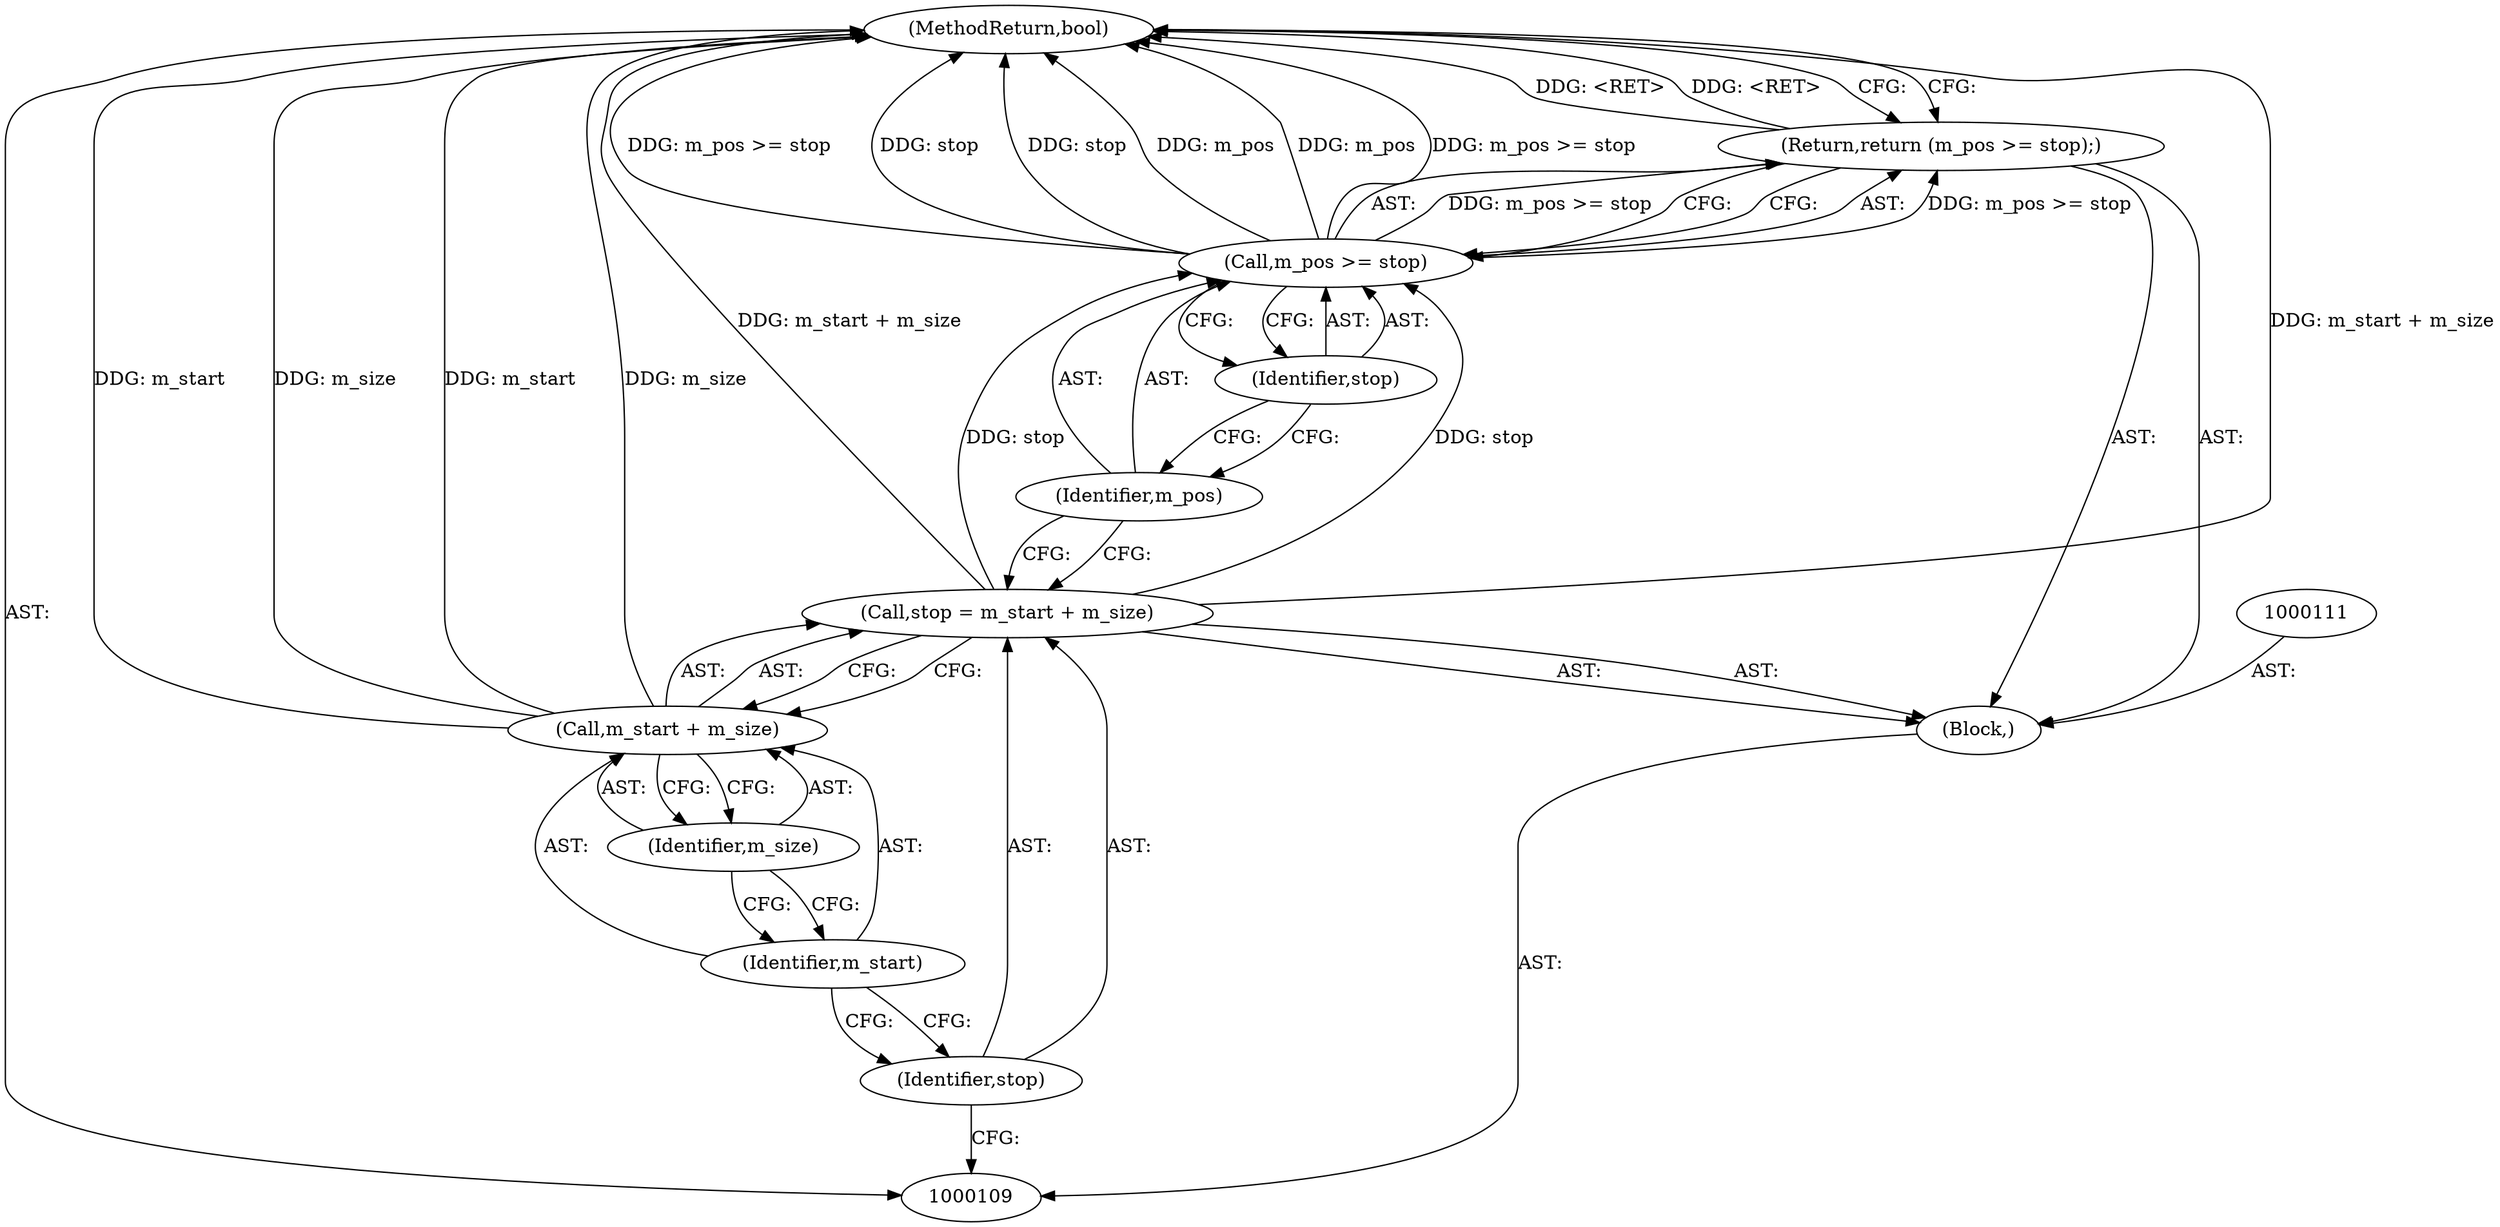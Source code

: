 digraph "0_Android_04839626ed859623901ebd3a5fd483982186b59d_225" {
"1000121" [label="(MethodReturn,bool)"];
"1000110" [label="(Block,)"];
"1000112" [label="(Call,stop = m_start + m_size)"];
"1000113" [label="(Identifier,stop)"];
"1000114" [label="(Call,m_start + m_size)"];
"1000115" [label="(Identifier,m_start)"];
"1000116" [label="(Identifier,m_size)"];
"1000118" [label="(Call,m_pos >= stop)"];
"1000119" [label="(Identifier,m_pos)"];
"1000120" [label="(Identifier,stop)"];
"1000117" [label="(Return,return (m_pos >= stop);)"];
"1000121" -> "1000109"  [label="AST: "];
"1000121" -> "1000117"  [label="CFG: "];
"1000117" -> "1000121"  [label="DDG: <RET>"];
"1000112" -> "1000121"  [label="DDG: m_start + m_size"];
"1000114" -> "1000121"  [label="DDG: m_start"];
"1000114" -> "1000121"  [label="DDG: m_size"];
"1000118" -> "1000121"  [label="DDG: m_pos >= stop"];
"1000118" -> "1000121"  [label="DDG: stop"];
"1000118" -> "1000121"  [label="DDG: m_pos"];
"1000110" -> "1000109"  [label="AST: "];
"1000111" -> "1000110"  [label="AST: "];
"1000112" -> "1000110"  [label="AST: "];
"1000117" -> "1000110"  [label="AST: "];
"1000112" -> "1000110"  [label="AST: "];
"1000112" -> "1000114"  [label="CFG: "];
"1000113" -> "1000112"  [label="AST: "];
"1000114" -> "1000112"  [label="AST: "];
"1000119" -> "1000112"  [label="CFG: "];
"1000112" -> "1000121"  [label="DDG: m_start + m_size"];
"1000112" -> "1000118"  [label="DDG: stop"];
"1000113" -> "1000112"  [label="AST: "];
"1000113" -> "1000109"  [label="CFG: "];
"1000115" -> "1000113"  [label="CFG: "];
"1000114" -> "1000112"  [label="AST: "];
"1000114" -> "1000116"  [label="CFG: "];
"1000115" -> "1000114"  [label="AST: "];
"1000116" -> "1000114"  [label="AST: "];
"1000112" -> "1000114"  [label="CFG: "];
"1000114" -> "1000121"  [label="DDG: m_start"];
"1000114" -> "1000121"  [label="DDG: m_size"];
"1000115" -> "1000114"  [label="AST: "];
"1000115" -> "1000113"  [label="CFG: "];
"1000116" -> "1000115"  [label="CFG: "];
"1000116" -> "1000114"  [label="AST: "];
"1000116" -> "1000115"  [label="CFG: "];
"1000114" -> "1000116"  [label="CFG: "];
"1000118" -> "1000117"  [label="AST: "];
"1000118" -> "1000120"  [label="CFG: "];
"1000119" -> "1000118"  [label="AST: "];
"1000120" -> "1000118"  [label="AST: "];
"1000117" -> "1000118"  [label="CFG: "];
"1000118" -> "1000121"  [label="DDG: m_pos >= stop"];
"1000118" -> "1000121"  [label="DDG: stop"];
"1000118" -> "1000121"  [label="DDG: m_pos"];
"1000118" -> "1000117"  [label="DDG: m_pos >= stop"];
"1000112" -> "1000118"  [label="DDG: stop"];
"1000119" -> "1000118"  [label="AST: "];
"1000119" -> "1000112"  [label="CFG: "];
"1000120" -> "1000119"  [label="CFG: "];
"1000120" -> "1000118"  [label="AST: "];
"1000120" -> "1000119"  [label="CFG: "];
"1000118" -> "1000120"  [label="CFG: "];
"1000117" -> "1000110"  [label="AST: "];
"1000117" -> "1000118"  [label="CFG: "];
"1000118" -> "1000117"  [label="AST: "];
"1000121" -> "1000117"  [label="CFG: "];
"1000117" -> "1000121"  [label="DDG: <RET>"];
"1000118" -> "1000117"  [label="DDG: m_pos >= stop"];
}
